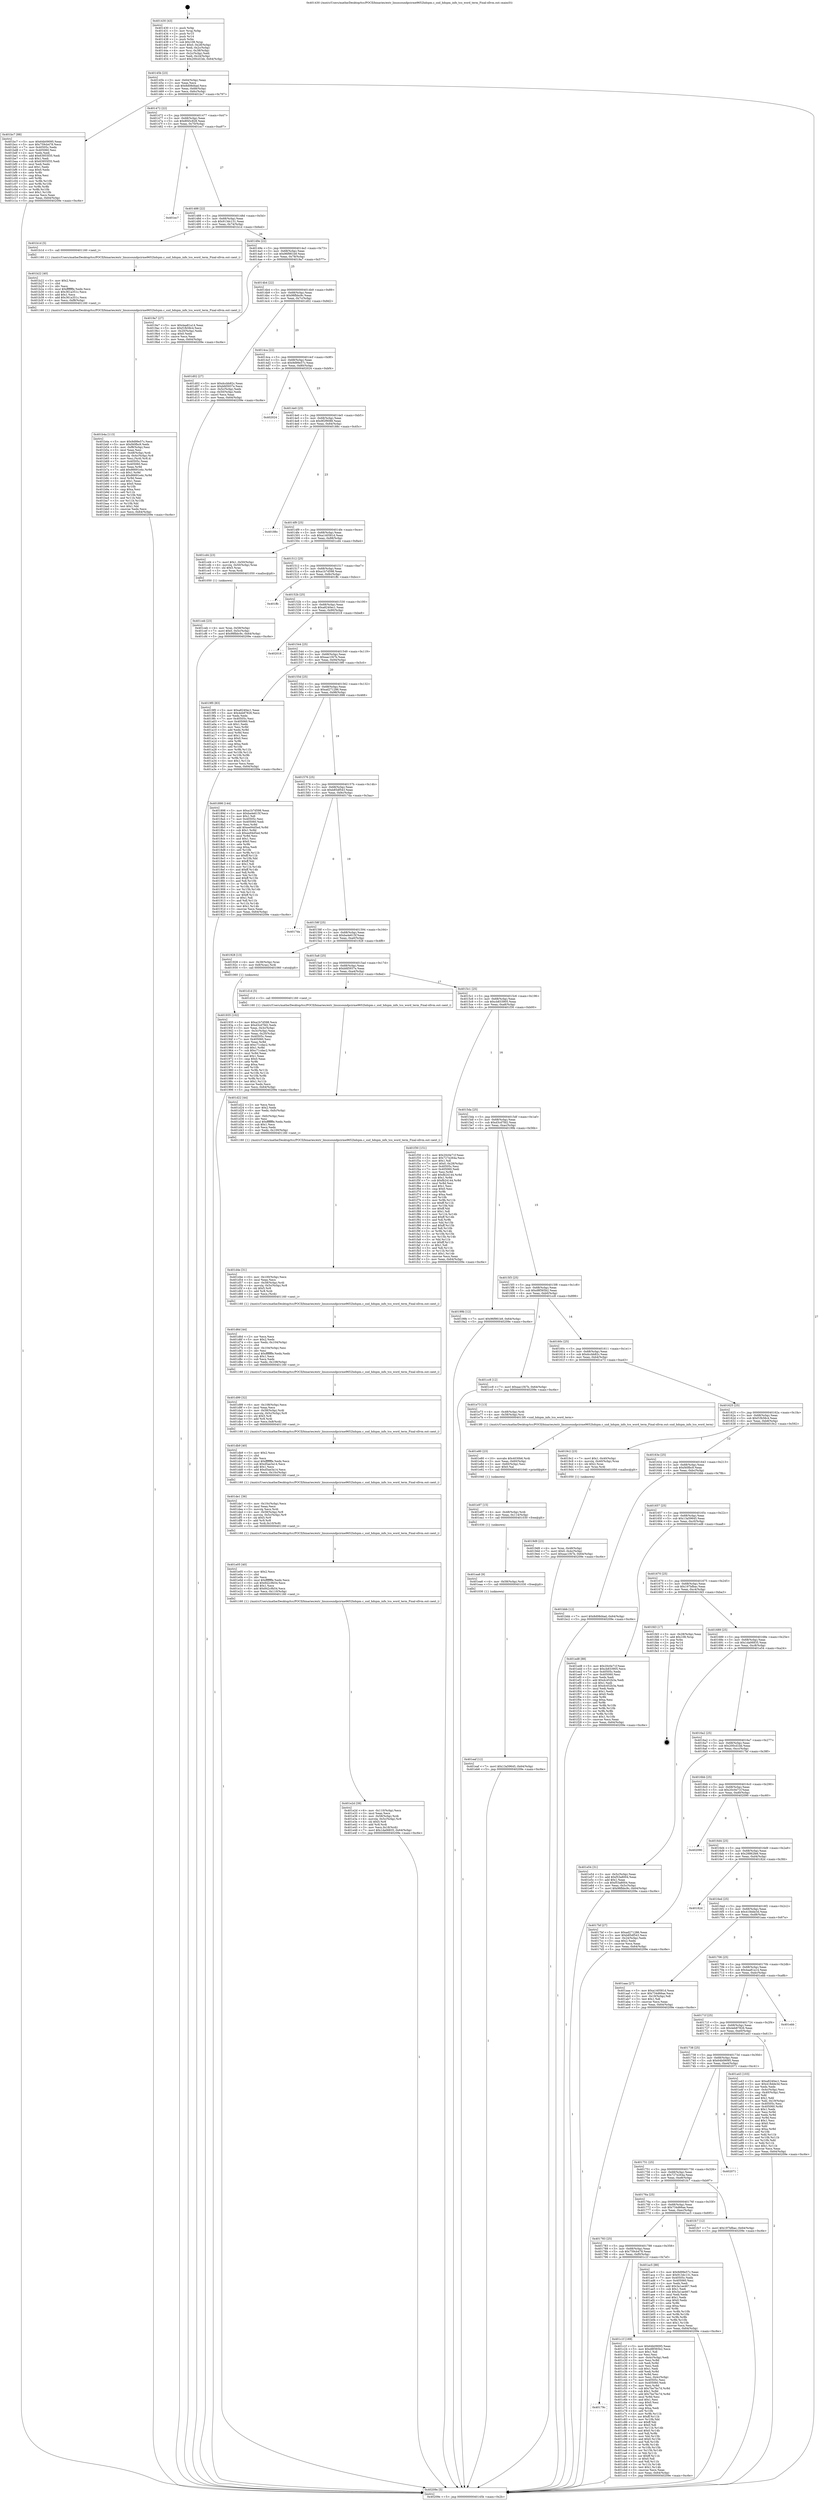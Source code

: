 digraph "0x401430" {
  label = "0x401430 (/mnt/c/Users/mathe/Desktop/tcc/POCII/binaries/extr_linuxsoundpcirme9652hdspm.c_snd_hdspm_info_tco_word_term_Final-ollvm.out::main(0))"
  labelloc = "t"
  node[shape=record]

  Entry [label="",width=0.3,height=0.3,shape=circle,fillcolor=black,style=filled]
  "0x40145b" [label="{
     0x40145b [23]\l
     | [instrs]\l
     &nbsp;&nbsp;0x40145b \<+3\>: mov -0x64(%rbp),%eax\l
     &nbsp;&nbsp;0x40145e \<+2\>: mov %eax,%ecx\l
     &nbsp;&nbsp;0x401460 \<+6\>: sub $0x8d08d4ad,%ecx\l
     &nbsp;&nbsp;0x401466 \<+3\>: mov %eax,-0x68(%rbp)\l
     &nbsp;&nbsp;0x401469 \<+3\>: mov %ecx,-0x6c(%rbp)\l
     &nbsp;&nbsp;0x40146c \<+6\>: je 0000000000401bc7 \<main+0x797\>\l
  }"]
  "0x401bc7" [label="{
     0x401bc7 [88]\l
     | [instrs]\l
     &nbsp;&nbsp;0x401bc7 \<+5\>: mov $0x64b09095,%eax\l
     &nbsp;&nbsp;0x401bcc \<+5\>: mov $0x759cb478,%ecx\l
     &nbsp;&nbsp;0x401bd1 \<+7\>: mov 0x40505c,%edx\l
     &nbsp;&nbsp;0x401bd8 \<+7\>: mov 0x405060,%esi\l
     &nbsp;&nbsp;0x401bdf \<+2\>: mov %edx,%edi\l
     &nbsp;&nbsp;0x401be1 \<+6\>: add $0x63955f35,%edi\l
     &nbsp;&nbsp;0x401be7 \<+3\>: sub $0x1,%edi\l
     &nbsp;&nbsp;0x401bea \<+6\>: sub $0x63955f35,%edi\l
     &nbsp;&nbsp;0x401bf0 \<+3\>: imul %edi,%edx\l
     &nbsp;&nbsp;0x401bf3 \<+3\>: and $0x1,%edx\l
     &nbsp;&nbsp;0x401bf6 \<+3\>: cmp $0x0,%edx\l
     &nbsp;&nbsp;0x401bf9 \<+4\>: sete %r8b\l
     &nbsp;&nbsp;0x401bfd \<+3\>: cmp $0xa,%esi\l
     &nbsp;&nbsp;0x401c00 \<+4\>: setl %r9b\l
     &nbsp;&nbsp;0x401c04 \<+3\>: mov %r8b,%r10b\l
     &nbsp;&nbsp;0x401c07 \<+3\>: and %r9b,%r10b\l
     &nbsp;&nbsp;0x401c0a \<+3\>: xor %r9b,%r8b\l
     &nbsp;&nbsp;0x401c0d \<+3\>: or %r8b,%r10b\l
     &nbsp;&nbsp;0x401c10 \<+4\>: test $0x1,%r10b\l
     &nbsp;&nbsp;0x401c14 \<+3\>: cmovne %ecx,%eax\l
     &nbsp;&nbsp;0x401c17 \<+3\>: mov %eax,-0x64(%rbp)\l
     &nbsp;&nbsp;0x401c1a \<+5\>: jmp 000000000040209e \<main+0xc6e\>\l
  }"]
  "0x401472" [label="{
     0x401472 [22]\l
     | [instrs]\l
     &nbsp;&nbsp;0x401472 \<+5\>: jmp 0000000000401477 \<main+0x47\>\l
     &nbsp;&nbsp;0x401477 \<+3\>: mov -0x68(%rbp),%eax\l
     &nbsp;&nbsp;0x40147a \<+5\>: sub $0x8f45c828,%eax\l
     &nbsp;&nbsp;0x40147f \<+3\>: mov %eax,-0x70(%rbp)\l
     &nbsp;&nbsp;0x401482 \<+6\>: je 0000000000401ec7 \<main+0xa97\>\l
  }"]
  Exit [label="",width=0.3,height=0.3,shape=circle,fillcolor=black,style=filled,peripheries=2]
  "0x401ec7" [label="{
     0x401ec7\l
  }", style=dashed]
  "0x401488" [label="{
     0x401488 [22]\l
     | [instrs]\l
     &nbsp;&nbsp;0x401488 \<+5\>: jmp 000000000040148d \<main+0x5d\>\l
     &nbsp;&nbsp;0x40148d \<+3\>: mov -0x68(%rbp),%eax\l
     &nbsp;&nbsp;0x401490 \<+5\>: sub $0x913dc131,%eax\l
     &nbsp;&nbsp;0x401495 \<+3\>: mov %eax,-0x74(%rbp)\l
     &nbsp;&nbsp;0x401498 \<+6\>: je 0000000000401b1d \<main+0x6ed\>\l
  }"]
  "0x401eaf" [label="{
     0x401eaf [12]\l
     | [instrs]\l
     &nbsp;&nbsp;0x401eaf \<+7\>: movl $0x13a59645,-0x64(%rbp)\l
     &nbsp;&nbsp;0x401eb6 \<+5\>: jmp 000000000040209e \<main+0xc6e\>\l
  }"]
  "0x401b1d" [label="{
     0x401b1d [5]\l
     | [instrs]\l
     &nbsp;&nbsp;0x401b1d \<+5\>: call 0000000000401160 \<next_i\>\l
     | [calls]\l
     &nbsp;&nbsp;0x401160 \{1\} (/mnt/c/Users/mathe/Desktop/tcc/POCII/binaries/extr_linuxsoundpcirme9652hdspm.c_snd_hdspm_info_tco_word_term_Final-ollvm.out::next_i)\l
  }"]
  "0x40149e" [label="{
     0x40149e [22]\l
     | [instrs]\l
     &nbsp;&nbsp;0x40149e \<+5\>: jmp 00000000004014a3 \<main+0x73\>\l
     &nbsp;&nbsp;0x4014a3 \<+3\>: mov -0x68(%rbp),%eax\l
     &nbsp;&nbsp;0x4014a6 \<+5\>: sub $0x96f981b9,%eax\l
     &nbsp;&nbsp;0x4014ab \<+3\>: mov %eax,-0x78(%rbp)\l
     &nbsp;&nbsp;0x4014ae \<+6\>: je 00000000004019a7 \<main+0x577\>\l
  }"]
  "0x401ea6" [label="{
     0x401ea6 [9]\l
     | [instrs]\l
     &nbsp;&nbsp;0x401ea6 \<+4\>: mov -0x58(%rbp),%rdi\l
     &nbsp;&nbsp;0x401eaa \<+5\>: call 0000000000401030 \<free@plt\>\l
     | [calls]\l
     &nbsp;&nbsp;0x401030 \{1\} (unknown)\l
  }"]
  "0x4019a7" [label="{
     0x4019a7 [27]\l
     | [instrs]\l
     &nbsp;&nbsp;0x4019a7 \<+5\>: mov $0x4aa81a14,%eax\l
     &nbsp;&nbsp;0x4019ac \<+5\>: mov $0xf1fb58c4,%ecx\l
     &nbsp;&nbsp;0x4019b1 \<+3\>: mov -0x20(%rbp),%edx\l
     &nbsp;&nbsp;0x4019b4 \<+3\>: cmp $0x0,%edx\l
     &nbsp;&nbsp;0x4019b7 \<+3\>: cmove %ecx,%eax\l
     &nbsp;&nbsp;0x4019ba \<+3\>: mov %eax,-0x64(%rbp)\l
     &nbsp;&nbsp;0x4019bd \<+5\>: jmp 000000000040209e \<main+0xc6e\>\l
  }"]
  "0x4014b4" [label="{
     0x4014b4 [22]\l
     | [instrs]\l
     &nbsp;&nbsp;0x4014b4 \<+5\>: jmp 00000000004014b9 \<main+0x89\>\l
     &nbsp;&nbsp;0x4014b9 \<+3\>: mov -0x68(%rbp),%eax\l
     &nbsp;&nbsp;0x4014bc \<+5\>: sub $0x98fbbc9c,%eax\l
     &nbsp;&nbsp;0x4014c1 \<+3\>: mov %eax,-0x7c(%rbp)\l
     &nbsp;&nbsp;0x4014c4 \<+6\>: je 0000000000401d02 \<main+0x8d2\>\l
  }"]
  "0x401e97" [label="{
     0x401e97 [15]\l
     | [instrs]\l
     &nbsp;&nbsp;0x401e97 \<+4\>: mov -0x48(%rbp),%rdi\l
     &nbsp;&nbsp;0x401e9b \<+6\>: mov %eax,-0x114(%rbp)\l
     &nbsp;&nbsp;0x401ea1 \<+5\>: call 0000000000401030 \<free@plt\>\l
     | [calls]\l
     &nbsp;&nbsp;0x401030 \{1\} (unknown)\l
  }"]
  "0x401d02" [label="{
     0x401d02 [27]\l
     | [instrs]\l
     &nbsp;&nbsp;0x401d02 \<+5\>: mov $0xdccbb82c,%eax\l
     &nbsp;&nbsp;0x401d07 \<+5\>: mov $0xbfd5937e,%ecx\l
     &nbsp;&nbsp;0x401d0c \<+3\>: mov -0x5c(%rbp),%edx\l
     &nbsp;&nbsp;0x401d0f \<+3\>: cmp -0x50(%rbp),%edx\l
     &nbsp;&nbsp;0x401d12 \<+3\>: cmovl %ecx,%eax\l
     &nbsp;&nbsp;0x401d15 \<+3\>: mov %eax,-0x64(%rbp)\l
     &nbsp;&nbsp;0x401d18 \<+5\>: jmp 000000000040209e \<main+0xc6e\>\l
  }"]
  "0x4014ca" [label="{
     0x4014ca [22]\l
     | [instrs]\l
     &nbsp;&nbsp;0x4014ca \<+5\>: jmp 00000000004014cf \<main+0x9f\>\l
     &nbsp;&nbsp;0x4014cf \<+3\>: mov -0x68(%rbp),%eax\l
     &nbsp;&nbsp;0x4014d2 \<+5\>: sub $0x9d99e57c,%eax\l
     &nbsp;&nbsp;0x4014d7 \<+3\>: mov %eax,-0x80(%rbp)\l
     &nbsp;&nbsp;0x4014da \<+6\>: je 0000000000402024 \<main+0xbf4\>\l
  }"]
  "0x401e80" [label="{
     0x401e80 [23]\l
     | [instrs]\l
     &nbsp;&nbsp;0x401e80 \<+10\>: movabs $0x4030b6,%rdi\l
     &nbsp;&nbsp;0x401e8a \<+3\>: mov %eax,-0x60(%rbp)\l
     &nbsp;&nbsp;0x401e8d \<+3\>: mov -0x60(%rbp),%esi\l
     &nbsp;&nbsp;0x401e90 \<+2\>: mov $0x0,%al\l
     &nbsp;&nbsp;0x401e92 \<+5\>: call 0000000000401040 \<printf@plt\>\l
     | [calls]\l
     &nbsp;&nbsp;0x401040 \{1\} (unknown)\l
  }"]
  "0x402024" [label="{
     0x402024\l
  }", style=dashed]
  "0x4014e0" [label="{
     0x4014e0 [25]\l
     | [instrs]\l
     &nbsp;&nbsp;0x4014e0 \<+5\>: jmp 00000000004014e5 \<main+0xb5\>\l
     &nbsp;&nbsp;0x4014e5 \<+3\>: mov -0x68(%rbp),%eax\l
     &nbsp;&nbsp;0x4014e8 \<+5\>: sub $0x9f2f9088,%eax\l
     &nbsp;&nbsp;0x4014ed \<+6\>: mov %eax,-0x84(%rbp)\l
     &nbsp;&nbsp;0x4014f3 \<+6\>: je 000000000040188c \<main+0x45c\>\l
  }"]
  "0x401e2d" [label="{
     0x401e2d [39]\l
     | [instrs]\l
     &nbsp;&nbsp;0x401e2d \<+6\>: mov -0x110(%rbp),%ecx\l
     &nbsp;&nbsp;0x401e33 \<+3\>: imul %eax,%ecx\l
     &nbsp;&nbsp;0x401e36 \<+4\>: mov -0x58(%rbp),%rdi\l
     &nbsp;&nbsp;0x401e3a \<+4\>: movslq -0x5c(%rbp),%r8\l
     &nbsp;&nbsp;0x401e3e \<+4\>: shl $0x5,%r8\l
     &nbsp;&nbsp;0x401e42 \<+3\>: add %r8,%rdi\l
     &nbsp;&nbsp;0x401e45 \<+3\>: mov %ecx,0x18(%rdi)\l
     &nbsp;&nbsp;0x401e48 \<+7\>: movl $0x1da06835,-0x64(%rbp)\l
     &nbsp;&nbsp;0x401e4f \<+5\>: jmp 000000000040209e \<main+0xc6e\>\l
  }"]
  "0x40188c" [label="{
     0x40188c\l
  }", style=dashed]
  "0x4014f9" [label="{
     0x4014f9 [25]\l
     | [instrs]\l
     &nbsp;&nbsp;0x4014f9 \<+5\>: jmp 00000000004014fe \<main+0xce\>\l
     &nbsp;&nbsp;0x4014fe \<+3\>: mov -0x68(%rbp),%eax\l
     &nbsp;&nbsp;0x401501 \<+5\>: sub $0xa140581d,%eax\l
     &nbsp;&nbsp;0x401506 \<+6\>: mov %eax,-0x88(%rbp)\l
     &nbsp;&nbsp;0x40150c \<+6\>: je 0000000000401cd4 \<main+0x8a4\>\l
  }"]
  "0x401e05" [label="{
     0x401e05 [40]\l
     | [instrs]\l
     &nbsp;&nbsp;0x401e05 \<+5\>: mov $0x2,%ecx\l
     &nbsp;&nbsp;0x401e0a \<+1\>: cltd\l
     &nbsp;&nbsp;0x401e0b \<+2\>: idiv %ecx\l
     &nbsp;&nbsp;0x401e0d \<+6\>: imul $0xfffffffe,%edx,%ecx\l
     &nbsp;&nbsp;0x401e13 \<+6\>: sub $0x842c9b54,%ecx\l
     &nbsp;&nbsp;0x401e19 \<+3\>: add $0x1,%ecx\l
     &nbsp;&nbsp;0x401e1c \<+6\>: add $0x842c9b54,%ecx\l
     &nbsp;&nbsp;0x401e22 \<+6\>: mov %ecx,-0x110(%rbp)\l
     &nbsp;&nbsp;0x401e28 \<+5\>: call 0000000000401160 \<next_i\>\l
     | [calls]\l
     &nbsp;&nbsp;0x401160 \{1\} (/mnt/c/Users/mathe/Desktop/tcc/POCII/binaries/extr_linuxsoundpcirme9652hdspm.c_snd_hdspm_info_tco_word_term_Final-ollvm.out::next_i)\l
  }"]
  "0x401cd4" [label="{
     0x401cd4 [23]\l
     | [instrs]\l
     &nbsp;&nbsp;0x401cd4 \<+7\>: movl $0x1,-0x50(%rbp)\l
     &nbsp;&nbsp;0x401cdb \<+4\>: movslq -0x50(%rbp),%rax\l
     &nbsp;&nbsp;0x401cdf \<+4\>: shl $0x5,%rax\l
     &nbsp;&nbsp;0x401ce3 \<+3\>: mov %rax,%rdi\l
     &nbsp;&nbsp;0x401ce6 \<+5\>: call 0000000000401050 \<malloc@plt\>\l
     | [calls]\l
     &nbsp;&nbsp;0x401050 \{1\} (unknown)\l
  }"]
  "0x401512" [label="{
     0x401512 [25]\l
     | [instrs]\l
     &nbsp;&nbsp;0x401512 \<+5\>: jmp 0000000000401517 \<main+0xe7\>\l
     &nbsp;&nbsp;0x401517 \<+3\>: mov -0x68(%rbp),%eax\l
     &nbsp;&nbsp;0x40151a \<+5\>: sub $0xa1b7d598,%eax\l
     &nbsp;&nbsp;0x40151f \<+6\>: mov %eax,-0x8c(%rbp)\l
     &nbsp;&nbsp;0x401525 \<+6\>: je 0000000000401ffc \<main+0xbcc\>\l
  }"]
  "0x401de1" [label="{
     0x401de1 [36]\l
     | [instrs]\l
     &nbsp;&nbsp;0x401de1 \<+6\>: mov -0x10c(%rbp),%ecx\l
     &nbsp;&nbsp;0x401de7 \<+3\>: imul %eax,%ecx\l
     &nbsp;&nbsp;0x401dea \<+3\>: movslq %ecx,%rdi\l
     &nbsp;&nbsp;0x401ded \<+4\>: mov -0x58(%rbp),%r8\l
     &nbsp;&nbsp;0x401df1 \<+4\>: movslq -0x5c(%rbp),%r9\l
     &nbsp;&nbsp;0x401df5 \<+4\>: shl $0x5,%r9\l
     &nbsp;&nbsp;0x401df9 \<+3\>: add %r9,%r8\l
     &nbsp;&nbsp;0x401dfc \<+4\>: mov %rdi,0x10(%r8)\l
     &nbsp;&nbsp;0x401e00 \<+5\>: call 0000000000401160 \<next_i\>\l
     | [calls]\l
     &nbsp;&nbsp;0x401160 \{1\} (/mnt/c/Users/mathe/Desktop/tcc/POCII/binaries/extr_linuxsoundpcirme9652hdspm.c_snd_hdspm_info_tco_word_term_Final-ollvm.out::next_i)\l
  }"]
  "0x401ffc" [label="{
     0x401ffc\l
  }", style=dashed]
  "0x40152b" [label="{
     0x40152b [25]\l
     | [instrs]\l
     &nbsp;&nbsp;0x40152b \<+5\>: jmp 0000000000401530 \<main+0x100\>\l
     &nbsp;&nbsp;0x401530 \<+3\>: mov -0x68(%rbp),%eax\l
     &nbsp;&nbsp;0x401533 \<+5\>: sub $0xa8240ec1,%eax\l
     &nbsp;&nbsp;0x401538 \<+6\>: mov %eax,-0x90(%rbp)\l
     &nbsp;&nbsp;0x40153e \<+6\>: je 0000000000402018 \<main+0xbe8\>\l
  }"]
  "0x401db9" [label="{
     0x401db9 [40]\l
     | [instrs]\l
     &nbsp;&nbsp;0x401db9 \<+5\>: mov $0x2,%ecx\l
     &nbsp;&nbsp;0x401dbe \<+1\>: cltd\l
     &nbsp;&nbsp;0x401dbf \<+2\>: idiv %ecx\l
     &nbsp;&nbsp;0x401dc1 \<+6\>: imul $0xfffffffe,%edx,%ecx\l
     &nbsp;&nbsp;0x401dc7 \<+6\>: sub $0xd5ae3a14,%ecx\l
     &nbsp;&nbsp;0x401dcd \<+3\>: add $0x1,%ecx\l
     &nbsp;&nbsp;0x401dd0 \<+6\>: add $0xd5ae3a14,%ecx\l
     &nbsp;&nbsp;0x401dd6 \<+6\>: mov %ecx,-0x10c(%rbp)\l
     &nbsp;&nbsp;0x401ddc \<+5\>: call 0000000000401160 \<next_i\>\l
     | [calls]\l
     &nbsp;&nbsp;0x401160 \{1\} (/mnt/c/Users/mathe/Desktop/tcc/POCII/binaries/extr_linuxsoundpcirme9652hdspm.c_snd_hdspm_info_tco_word_term_Final-ollvm.out::next_i)\l
  }"]
  "0x402018" [label="{
     0x402018\l
  }", style=dashed]
  "0x401544" [label="{
     0x401544 [25]\l
     | [instrs]\l
     &nbsp;&nbsp;0x401544 \<+5\>: jmp 0000000000401549 \<main+0x119\>\l
     &nbsp;&nbsp;0x401549 \<+3\>: mov -0x68(%rbp),%eax\l
     &nbsp;&nbsp;0x40154c \<+5\>: sub $0xaac1f47b,%eax\l
     &nbsp;&nbsp;0x401551 \<+6\>: mov %eax,-0x94(%rbp)\l
     &nbsp;&nbsp;0x401557 \<+6\>: je 00000000004019f0 \<main+0x5c0\>\l
  }"]
  "0x401d99" [label="{
     0x401d99 [32]\l
     | [instrs]\l
     &nbsp;&nbsp;0x401d99 \<+6\>: mov -0x108(%rbp),%ecx\l
     &nbsp;&nbsp;0x401d9f \<+3\>: imul %eax,%ecx\l
     &nbsp;&nbsp;0x401da2 \<+4\>: mov -0x58(%rbp),%rdi\l
     &nbsp;&nbsp;0x401da6 \<+4\>: movslq -0x5c(%rbp),%r8\l
     &nbsp;&nbsp;0x401daa \<+4\>: shl $0x5,%r8\l
     &nbsp;&nbsp;0x401dae \<+3\>: add %r8,%rdi\l
     &nbsp;&nbsp;0x401db1 \<+3\>: mov %ecx,0x8(%rdi)\l
     &nbsp;&nbsp;0x401db4 \<+5\>: call 0000000000401160 \<next_i\>\l
     | [calls]\l
     &nbsp;&nbsp;0x401160 \{1\} (/mnt/c/Users/mathe/Desktop/tcc/POCII/binaries/extr_linuxsoundpcirme9652hdspm.c_snd_hdspm_info_tco_word_term_Final-ollvm.out::next_i)\l
  }"]
  "0x4019f0" [label="{
     0x4019f0 [83]\l
     | [instrs]\l
     &nbsp;&nbsp;0x4019f0 \<+5\>: mov $0xa8240ec1,%eax\l
     &nbsp;&nbsp;0x4019f5 \<+5\>: mov $0x4eb87826,%ecx\l
     &nbsp;&nbsp;0x4019fa \<+2\>: xor %edx,%edx\l
     &nbsp;&nbsp;0x4019fc \<+7\>: mov 0x40505c,%esi\l
     &nbsp;&nbsp;0x401a03 \<+7\>: mov 0x405060,%edi\l
     &nbsp;&nbsp;0x401a0a \<+3\>: sub $0x1,%edx\l
     &nbsp;&nbsp;0x401a0d \<+3\>: mov %esi,%r8d\l
     &nbsp;&nbsp;0x401a10 \<+3\>: add %edx,%r8d\l
     &nbsp;&nbsp;0x401a13 \<+4\>: imul %r8d,%esi\l
     &nbsp;&nbsp;0x401a17 \<+3\>: and $0x1,%esi\l
     &nbsp;&nbsp;0x401a1a \<+3\>: cmp $0x0,%esi\l
     &nbsp;&nbsp;0x401a1d \<+4\>: sete %r9b\l
     &nbsp;&nbsp;0x401a21 \<+3\>: cmp $0xa,%edi\l
     &nbsp;&nbsp;0x401a24 \<+4\>: setl %r10b\l
     &nbsp;&nbsp;0x401a28 \<+3\>: mov %r9b,%r11b\l
     &nbsp;&nbsp;0x401a2b \<+3\>: and %r10b,%r11b\l
     &nbsp;&nbsp;0x401a2e \<+3\>: xor %r10b,%r9b\l
     &nbsp;&nbsp;0x401a31 \<+3\>: or %r9b,%r11b\l
     &nbsp;&nbsp;0x401a34 \<+4\>: test $0x1,%r11b\l
     &nbsp;&nbsp;0x401a38 \<+3\>: cmovne %ecx,%eax\l
     &nbsp;&nbsp;0x401a3b \<+3\>: mov %eax,-0x64(%rbp)\l
     &nbsp;&nbsp;0x401a3e \<+5\>: jmp 000000000040209e \<main+0xc6e\>\l
  }"]
  "0x40155d" [label="{
     0x40155d [25]\l
     | [instrs]\l
     &nbsp;&nbsp;0x40155d \<+5\>: jmp 0000000000401562 \<main+0x132\>\l
     &nbsp;&nbsp;0x401562 \<+3\>: mov -0x68(%rbp),%eax\l
     &nbsp;&nbsp;0x401565 \<+5\>: sub $0xad271286,%eax\l
     &nbsp;&nbsp;0x40156a \<+6\>: mov %eax,-0x98(%rbp)\l
     &nbsp;&nbsp;0x401570 \<+6\>: je 0000000000401898 \<main+0x468\>\l
  }"]
  "0x401d6d" [label="{
     0x401d6d [44]\l
     | [instrs]\l
     &nbsp;&nbsp;0x401d6d \<+2\>: xor %ecx,%ecx\l
     &nbsp;&nbsp;0x401d6f \<+5\>: mov $0x2,%edx\l
     &nbsp;&nbsp;0x401d74 \<+6\>: mov %edx,-0x104(%rbp)\l
     &nbsp;&nbsp;0x401d7a \<+1\>: cltd\l
     &nbsp;&nbsp;0x401d7b \<+6\>: mov -0x104(%rbp),%esi\l
     &nbsp;&nbsp;0x401d81 \<+2\>: idiv %esi\l
     &nbsp;&nbsp;0x401d83 \<+6\>: imul $0xfffffffe,%edx,%edx\l
     &nbsp;&nbsp;0x401d89 \<+3\>: sub $0x1,%ecx\l
     &nbsp;&nbsp;0x401d8c \<+2\>: sub %ecx,%edx\l
     &nbsp;&nbsp;0x401d8e \<+6\>: mov %edx,-0x108(%rbp)\l
     &nbsp;&nbsp;0x401d94 \<+5\>: call 0000000000401160 \<next_i\>\l
     | [calls]\l
     &nbsp;&nbsp;0x401160 \{1\} (/mnt/c/Users/mathe/Desktop/tcc/POCII/binaries/extr_linuxsoundpcirme9652hdspm.c_snd_hdspm_info_tco_word_term_Final-ollvm.out::next_i)\l
  }"]
  "0x401898" [label="{
     0x401898 [144]\l
     | [instrs]\l
     &nbsp;&nbsp;0x401898 \<+5\>: mov $0xa1b7d598,%eax\l
     &nbsp;&nbsp;0x40189d \<+5\>: mov $0xba4e615f,%ecx\l
     &nbsp;&nbsp;0x4018a2 \<+2\>: mov $0x1,%dl\l
     &nbsp;&nbsp;0x4018a4 \<+7\>: mov 0x40505c,%esi\l
     &nbsp;&nbsp;0x4018ab \<+7\>: mov 0x405060,%edi\l
     &nbsp;&nbsp;0x4018b2 \<+3\>: mov %esi,%r8d\l
     &nbsp;&nbsp;0x4018b5 \<+7\>: add $0xee94d5ed,%r8d\l
     &nbsp;&nbsp;0x4018bc \<+4\>: sub $0x1,%r8d\l
     &nbsp;&nbsp;0x4018c0 \<+7\>: sub $0xee94d5ed,%r8d\l
     &nbsp;&nbsp;0x4018c7 \<+4\>: imul %r8d,%esi\l
     &nbsp;&nbsp;0x4018cb \<+3\>: and $0x1,%esi\l
     &nbsp;&nbsp;0x4018ce \<+3\>: cmp $0x0,%esi\l
     &nbsp;&nbsp;0x4018d1 \<+4\>: sete %r9b\l
     &nbsp;&nbsp;0x4018d5 \<+3\>: cmp $0xa,%edi\l
     &nbsp;&nbsp;0x4018d8 \<+4\>: setl %r10b\l
     &nbsp;&nbsp;0x4018dc \<+3\>: mov %r9b,%r11b\l
     &nbsp;&nbsp;0x4018df \<+4\>: xor $0xff,%r11b\l
     &nbsp;&nbsp;0x4018e3 \<+3\>: mov %r10b,%bl\l
     &nbsp;&nbsp;0x4018e6 \<+3\>: xor $0xff,%bl\l
     &nbsp;&nbsp;0x4018e9 \<+3\>: xor $0x1,%dl\l
     &nbsp;&nbsp;0x4018ec \<+3\>: mov %r11b,%r14b\l
     &nbsp;&nbsp;0x4018ef \<+4\>: and $0xff,%r14b\l
     &nbsp;&nbsp;0x4018f3 \<+3\>: and %dl,%r9b\l
     &nbsp;&nbsp;0x4018f6 \<+3\>: mov %bl,%r15b\l
     &nbsp;&nbsp;0x4018f9 \<+4\>: and $0xff,%r15b\l
     &nbsp;&nbsp;0x4018fd \<+3\>: and %dl,%r10b\l
     &nbsp;&nbsp;0x401900 \<+3\>: or %r9b,%r14b\l
     &nbsp;&nbsp;0x401903 \<+3\>: or %r10b,%r15b\l
     &nbsp;&nbsp;0x401906 \<+3\>: xor %r15b,%r14b\l
     &nbsp;&nbsp;0x401909 \<+3\>: or %bl,%r11b\l
     &nbsp;&nbsp;0x40190c \<+4\>: xor $0xff,%r11b\l
     &nbsp;&nbsp;0x401910 \<+3\>: or $0x1,%dl\l
     &nbsp;&nbsp;0x401913 \<+3\>: and %dl,%r11b\l
     &nbsp;&nbsp;0x401916 \<+3\>: or %r11b,%r14b\l
     &nbsp;&nbsp;0x401919 \<+4\>: test $0x1,%r14b\l
     &nbsp;&nbsp;0x40191d \<+3\>: cmovne %ecx,%eax\l
     &nbsp;&nbsp;0x401920 \<+3\>: mov %eax,-0x64(%rbp)\l
     &nbsp;&nbsp;0x401923 \<+5\>: jmp 000000000040209e \<main+0xc6e\>\l
  }"]
  "0x401576" [label="{
     0x401576 [25]\l
     | [instrs]\l
     &nbsp;&nbsp;0x401576 \<+5\>: jmp 000000000040157b \<main+0x14b\>\l
     &nbsp;&nbsp;0x40157b \<+3\>: mov -0x68(%rbp),%eax\l
     &nbsp;&nbsp;0x40157e \<+5\>: sub $0xb85df543,%eax\l
     &nbsp;&nbsp;0x401583 \<+6\>: mov %eax,-0x9c(%rbp)\l
     &nbsp;&nbsp;0x401589 \<+6\>: je 00000000004017da \<main+0x3aa\>\l
  }"]
  "0x401d4e" [label="{
     0x401d4e [31]\l
     | [instrs]\l
     &nbsp;&nbsp;0x401d4e \<+6\>: mov -0x100(%rbp),%ecx\l
     &nbsp;&nbsp;0x401d54 \<+3\>: imul %eax,%ecx\l
     &nbsp;&nbsp;0x401d57 \<+4\>: mov -0x58(%rbp),%rdi\l
     &nbsp;&nbsp;0x401d5b \<+4\>: movslq -0x5c(%rbp),%r8\l
     &nbsp;&nbsp;0x401d5f \<+4\>: shl $0x5,%r8\l
     &nbsp;&nbsp;0x401d63 \<+3\>: add %r8,%rdi\l
     &nbsp;&nbsp;0x401d66 \<+2\>: mov %ecx,(%rdi)\l
     &nbsp;&nbsp;0x401d68 \<+5\>: call 0000000000401160 \<next_i\>\l
     | [calls]\l
     &nbsp;&nbsp;0x401160 \{1\} (/mnt/c/Users/mathe/Desktop/tcc/POCII/binaries/extr_linuxsoundpcirme9652hdspm.c_snd_hdspm_info_tco_word_term_Final-ollvm.out::next_i)\l
  }"]
  "0x4017da" [label="{
     0x4017da\l
  }", style=dashed]
  "0x40158f" [label="{
     0x40158f [25]\l
     | [instrs]\l
     &nbsp;&nbsp;0x40158f \<+5\>: jmp 0000000000401594 \<main+0x164\>\l
     &nbsp;&nbsp;0x401594 \<+3\>: mov -0x68(%rbp),%eax\l
     &nbsp;&nbsp;0x401597 \<+5\>: sub $0xba4e615f,%eax\l
     &nbsp;&nbsp;0x40159c \<+6\>: mov %eax,-0xa0(%rbp)\l
     &nbsp;&nbsp;0x4015a2 \<+6\>: je 0000000000401928 \<main+0x4f8\>\l
  }"]
  "0x401d22" [label="{
     0x401d22 [44]\l
     | [instrs]\l
     &nbsp;&nbsp;0x401d22 \<+2\>: xor %ecx,%ecx\l
     &nbsp;&nbsp;0x401d24 \<+5\>: mov $0x2,%edx\l
     &nbsp;&nbsp;0x401d29 \<+6\>: mov %edx,-0xfc(%rbp)\l
     &nbsp;&nbsp;0x401d2f \<+1\>: cltd\l
     &nbsp;&nbsp;0x401d30 \<+6\>: mov -0xfc(%rbp),%esi\l
     &nbsp;&nbsp;0x401d36 \<+2\>: idiv %esi\l
     &nbsp;&nbsp;0x401d38 \<+6\>: imul $0xfffffffe,%edx,%edx\l
     &nbsp;&nbsp;0x401d3e \<+3\>: sub $0x1,%ecx\l
     &nbsp;&nbsp;0x401d41 \<+2\>: sub %ecx,%edx\l
     &nbsp;&nbsp;0x401d43 \<+6\>: mov %edx,-0x100(%rbp)\l
     &nbsp;&nbsp;0x401d49 \<+5\>: call 0000000000401160 \<next_i\>\l
     | [calls]\l
     &nbsp;&nbsp;0x401160 \{1\} (/mnt/c/Users/mathe/Desktop/tcc/POCII/binaries/extr_linuxsoundpcirme9652hdspm.c_snd_hdspm_info_tco_word_term_Final-ollvm.out::next_i)\l
  }"]
  "0x401928" [label="{
     0x401928 [13]\l
     | [instrs]\l
     &nbsp;&nbsp;0x401928 \<+4\>: mov -0x38(%rbp),%rax\l
     &nbsp;&nbsp;0x40192c \<+4\>: mov 0x8(%rax),%rdi\l
     &nbsp;&nbsp;0x401930 \<+5\>: call 0000000000401060 \<atoi@plt\>\l
     | [calls]\l
     &nbsp;&nbsp;0x401060 \{1\} (unknown)\l
  }"]
  "0x4015a8" [label="{
     0x4015a8 [25]\l
     | [instrs]\l
     &nbsp;&nbsp;0x4015a8 \<+5\>: jmp 00000000004015ad \<main+0x17d\>\l
     &nbsp;&nbsp;0x4015ad \<+3\>: mov -0x68(%rbp),%eax\l
     &nbsp;&nbsp;0x4015b0 \<+5\>: sub $0xbfd5937e,%eax\l
     &nbsp;&nbsp;0x4015b5 \<+6\>: mov %eax,-0xa4(%rbp)\l
     &nbsp;&nbsp;0x4015bb \<+6\>: je 0000000000401d1d \<main+0x8ed\>\l
  }"]
  "0x401ceb" [label="{
     0x401ceb [23]\l
     | [instrs]\l
     &nbsp;&nbsp;0x401ceb \<+4\>: mov %rax,-0x58(%rbp)\l
     &nbsp;&nbsp;0x401cef \<+7\>: movl $0x0,-0x5c(%rbp)\l
     &nbsp;&nbsp;0x401cf6 \<+7\>: movl $0x98fbbc9c,-0x64(%rbp)\l
     &nbsp;&nbsp;0x401cfd \<+5\>: jmp 000000000040209e \<main+0xc6e\>\l
  }"]
  "0x401d1d" [label="{
     0x401d1d [5]\l
     | [instrs]\l
     &nbsp;&nbsp;0x401d1d \<+5\>: call 0000000000401160 \<next_i\>\l
     | [calls]\l
     &nbsp;&nbsp;0x401160 \{1\} (/mnt/c/Users/mathe/Desktop/tcc/POCII/binaries/extr_linuxsoundpcirme9652hdspm.c_snd_hdspm_info_tco_word_term_Final-ollvm.out::next_i)\l
  }"]
  "0x4015c1" [label="{
     0x4015c1 [25]\l
     | [instrs]\l
     &nbsp;&nbsp;0x4015c1 \<+5\>: jmp 00000000004015c6 \<main+0x196\>\l
     &nbsp;&nbsp;0x4015c6 \<+3\>: mov -0x68(%rbp),%eax\l
     &nbsp;&nbsp;0x4015c9 \<+5\>: sub $0xcb833905,%eax\l
     &nbsp;&nbsp;0x4015ce \<+6\>: mov %eax,-0xa8(%rbp)\l
     &nbsp;&nbsp;0x4015d4 \<+6\>: je 0000000000401f30 \<main+0xb00\>\l
  }"]
  "0x40179c" [label="{
     0x40179c\l
  }", style=dashed]
  "0x401f30" [label="{
     0x401f30 [151]\l
     | [instrs]\l
     &nbsp;&nbsp;0x401f30 \<+5\>: mov $0x20c0e71f,%eax\l
     &nbsp;&nbsp;0x401f35 \<+5\>: mov $0x727e264a,%ecx\l
     &nbsp;&nbsp;0x401f3a \<+2\>: mov $0x1,%dl\l
     &nbsp;&nbsp;0x401f3c \<+7\>: movl $0x0,-0x28(%rbp)\l
     &nbsp;&nbsp;0x401f43 \<+7\>: mov 0x40505c,%esi\l
     &nbsp;&nbsp;0x401f4a \<+7\>: mov 0x405060,%edi\l
     &nbsp;&nbsp;0x401f51 \<+3\>: mov %esi,%r8d\l
     &nbsp;&nbsp;0x401f54 \<+7\>: add $0xfb24144,%r8d\l
     &nbsp;&nbsp;0x401f5b \<+4\>: sub $0x1,%r8d\l
     &nbsp;&nbsp;0x401f5f \<+7\>: sub $0xfb24144,%r8d\l
     &nbsp;&nbsp;0x401f66 \<+4\>: imul %r8d,%esi\l
     &nbsp;&nbsp;0x401f6a \<+3\>: and $0x1,%esi\l
     &nbsp;&nbsp;0x401f6d \<+3\>: cmp $0x0,%esi\l
     &nbsp;&nbsp;0x401f70 \<+4\>: sete %r9b\l
     &nbsp;&nbsp;0x401f74 \<+3\>: cmp $0xa,%edi\l
     &nbsp;&nbsp;0x401f77 \<+4\>: setl %r10b\l
     &nbsp;&nbsp;0x401f7b \<+3\>: mov %r9b,%r11b\l
     &nbsp;&nbsp;0x401f7e \<+4\>: xor $0xff,%r11b\l
     &nbsp;&nbsp;0x401f82 \<+3\>: mov %r10b,%bl\l
     &nbsp;&nbsp;0x401f85 \<+3\>: xor $0xff,%bl\l
     &nbsp;&nbsp;0x401f88 \<+3\>: xor $0x1,%dl\l
     &nbsp;&nbsp;0x401f8b \<+3\>: mov %r11b,%r14b\l
     &nbsp;&nbsp;0x401f8e \<+4\>: and $0xff,%r14b\l
     &nbsp;&nbsp;0x401f92 \<+3\>: and %dl,%r9b\l
     &nbsp;&nbsp;0x401f95 \<+3\>: mov %bl,%r15b\l
     &nbsp;&nbsp;0x401f98 \<+4\>: and $0xff,%r15b\l
     &nbsp;&nbsp;0x401f9c \<+3\>: and %dl,%r10b\l
     &nbsp;&nbsp;0x401f9f \<+3\>: or %r9b,%r14b\l
     &nbsp;&nbsp;0x401fa2 \<+3\>: or %r10b,%r15b\l
     &nbsp;&nbsp;0x401fa5 \<+3\>: xor %r15b,%r14b\l
     &nbsp;&nbsp;0x401fa8 \<+3\>: or %bl,%r11b\l
     &nbsp;&nbsp;0x401fab \<+4\>: xor $0xff,%r11b\l
     &nbsp;&nbsp;0x401faf \<+3\>: or $0x1,%dl\l
     &nbsp;&nbsp;0x401fb2 \<+3\>: and %dl,%r11b\l
     &nbsp;&nbsp;0x401fb5 \<+3\>: or %r11b,%r14b\l
     &nbsp;&nbsp;0x401fb8 \<+4\>: test $0x1,%r14b\l
     &nbsp;&nbsp;0x401fbc \<+3\>: cmovne %ecx,%eax\l
     &nbsp;&nbsp;0x401fbf \<+3\>: mov %eax,-0x64(%rbp)\l
     &nbsp;&nbsp;0x401fc2 \<+5\>: jmp 000000000040209e \<main+0xc6e\>\l
  }"]
  "0x4015da" [label="{
     0x4015da [25]\l
     | [instrs]\l
     &nbsp;&nbsp;0x4015da \<+5\>: jmp 00000000004015df \<main+0x1af\>\l
     &nbsp;&nbsp;0x4015df \<+3\>: mov -0x68(%rbp),%eax\l
     &nbsp;&nbsp;0x4015e2 \<+5\>: sub $0xd3cd7fd2,%eax\l
     &nbsp;&nbsp;0x4015e7 \<+6\>: mov %eax,-0xac(%rbp)\l
     &nbsp;&nbsp;0x4015ed \<+6\>: je 000000000040199b \<main+0x56b\>\l
  }"]
  "0x401c1f" [label="{
     0x401c1f [169]\l
     | [instrs]\l
     &nbsp;&nbsp;0x401c1f \<+5\>: mov $0x64b09095,%eax\l
     &nbsp;&nbsp;0x401c24 \<+5\>: mov $0xd8f365b2,%ecx\l
     &nbsp;&nbsp;0x401c29 \<+2\>: mov $0x1,%dl\l
     &nbsp;&nbsp;0x401c2b \<+2\>: xor %esi,%esi\l
     &nbsp;&nbsp;0x401c2d \<+3\>: mov -0x4c(%rbp),%edi\l
     &nbsp;&nbsp;0x401c30 \<+3\>: mov %esi,%r8d\l
     &nbsp;&nbsp;0x401c33 \<+3\>: sub %edi,%r8d\l
     &nbsp;&nbsp;0x401c36 \<+2\>: mov %esi,%edi\l
     &nbsp;&nbsp;0x401c38 \<+3\>: sub $0x1,%edi\l
     &nbsp;&nbsp;0x401c3b \<+3\>: add %edi,%r8d\l
     &nbsp;&nbsp;0x401c3e \<+3\>: sub %r8d,%esi\l
     &nbsp;&nbsp;0x401c41 \<+3\>: mov %esi,-0x4c(%rbp)\l
     &nbsp;&nbsp;0x401c44 \<+7\>: mov 0x40505c,%esi\l
     &nbsp;&nbsp;0x401c4b \<+7\>: mov 0x405060,%edi\l
     &nbsp;&nbsp;0x401c52 \<+3\>: mov %esi,%r8d\l
     &nbsp;&nbsp;0x401c55 \<+7\>: sub $0x7be7bc7d,%r8d\l
     &nbsp;&nbsp;0x401c5c \<+4\>: sub $0x1,%r8d\l
     &nbsp;&nbsp;0x401c60 \<+7\>: add $0x7be7bc7d,%r8d\l
     &nbsp;&nbsp;0x401c67 \<+4\>: imul %r8d,%esi\l
     &nbsp;&nbsp;0x401c6b \<+3\>: and $0x1,%esi\l
     &nbsp;&nbsp;0x401c6e \<+3\>: cmp $0x0,%esi\l
     &nbsp;&nbsp;0x401c71 \<+4\>: sete %r9b\l
     &nbsp;&nbsp;0x401c75 \<+3\>: cmp $0xa,%edi\l
     &nbsp;&nbsp;0x401c78 \<+4\>: setl %r10b\l
     &nbsp;&nbsp;0x401c7c \<+3\>: mov %r9b,%r11b\l
     &nbsp;&nbsp;0x401c7f \<+4\>: xor $0xff,%r11b\l
     &nbsp;&nbsp;0x401c83 \<+3\>: mov %r10b,%bl\l
     &nbsp;&nbsp;0x401c86 \<+3\>: xor $0xff,%bl\l
     &nbsp;&nbsp;0x401c89 \<+3\>: xor $0x0,%dl\l
     &nbsp;&nbsp;0x401c8c \<+3\>: mov %r11b,%r14b\l
     &nbsp;&nbsp;0x401c8f \<+4\>: and $0x0,%r14b\l
     &nbsp;&nbsp;0x401c93 \<+3\>: and %dl,%r9b\l
     &nbsp;&nbsp;0x401c96 \<+3\>: mov %bl,%r15b\l
     &nbsp;&nbsp;0x401c99 \<+4\>: and $0x0,%r15b\l
     &nbsp;&nbsp;0x401c9d \<+3\>: and %dl,%r10b\l
     &nbsp;&nbsp;0x401ca0 \<+3\>: or %r9b,%r14b\l
     &nbsp;&nbsp;0x401ca3 \<+3\>: or %r10b,%r15b\l
     &nbsp;&nbsp;0x401ca6 \<+3\>: xor %r15b,%r14b\l
     &nbsp;&nbsp;0x401ca9 \<+3\>: or %bl,%r11b\l
     &nbsp;&nbsp;0x401cac \<+4\>: xor $0xff,%r11b\l
     &nbsp;&nbsp;0x401cb0 \<+3\>: or $0x0,%dl\l
     &nbsp;&nbsp;0x401cb3 \<+3\>: and %dl,%r11b\l
     &nbsp;&nbsp;0x401cb6 \<+3\>: or %r11b,%r14b\l
     &nbsp;&nbsp;0x401cb9 \<+4\>: test $0x1,%r14b\l
     &nbsp;&nbsp;0x401cbd \<+3\>: cmovne %ecx,%eax\l
     &nbsp;&nbsp;0x401cc0 \<+3\>: mov %eax,-0x64(%rbp)\l
     &nbsp;&nbsp;0x401cc3 \<+5\>: jmp 000000000040209e \<main+0xc6e\>\l
  }"]
  "0x40199b" [label="{
     0x40199b [12]\l
     | [instrs]\l
     &nbsp;&nbsp;0x40199b \<+7\>: movl $0x96f981b9,-0x64(%rbp)\l
     &nbsp;&nbsp;0x4019a2 \<+5\>: jmp 000000000040209e \<main+0xc6e\>\l
  }"]
  "0x4015f3" [label="{
     0x4015f3 [25]\l
     | [instrs]\l
     &nbsp;&nbsp;0x4015f3 \<+5\>: jmp 00000000004015f8 \<main+0x1c8\>\l
     &nbsp;&nbsp;0x4015f8 \<+3\>: mov -0x68(%rbp),%eax\l
     &nbsp;&nbsp;0x4015fb \<+5\>: sub $0xd8f365b2,%eax\l
     &nbsp;&nbsp;0x401600 \<+6\>: mov %eax,-0xb0(%rbp)\l
     &nbsp;&nbsp;0x401606 \<+6\>: je 0000000000401cc8 \<main+0x898\>\l
  }"]
  "0x401b4a" [label="{
     0x401b4a [113]\l
     | [instrs]\l
     &nbsp;&nbsp;0x401b4a \<+5\>: mov $0x9d99e57c,%ecx\l
     &nbsp;&nbsp;0x401b4f \<+5\>: mov $0xf40fbc9,%edx\l
     &nbsp;&nbsp;0x401b54 \<+6\>: mov -0xf8(%rbp),%esi\l
     &nbsp;&nbsp;0x401b5a \<+3\>: imul %eax,%esi\l
     &nbsp;&nbsp;0x401b5d \<+4\>: mov -0x48(%rbp),%rdi\l
     &nbsp;&nbsp;0x401b61 \<+4\>: movslq -0x4c(%rbp),%r8\l
     &nbsp;&nbsp;0x401b65 \<+4\>: mov %esi,(%rdi,%r8,4)\l
     &nbsp;&nbsp;0x401b69 \<+7\>: mov 0x40505c,%eax\l
     &nbsp;&nbsp;0x401b70 \<+7\>: mov 0x405060,%esi\l
     &nbsp;&nbsp;0x401b77 \<+3\>: mov %eax,%r9d\l
     &nbsp;&nbsp;0x401b7a \<+7\>: add $0x86691e4c,%r9d\l
     &nbsp;&nbsp;0x401b81 \<+4\>: sub $0x1,%r9d\l
     &nbsp;&nbsp;0x401b85 \<+7\>: sub $0x86691e4c,%r9d\l
     &nbsp;&nbsp;0x401b8c \<+4\>: imul %r9d,%eax\l
     &nbsp;&nbsp;0x401b90 \<+3\>: and $0x1,%eax\l
     &nbsp;&nbsp;0x401b93 \<+3\>: cmp $0x0,%eax\l
     &nbsp;&nbsp;0x401b96 \<+4\>: sete %r10b\l
     &nbsp;&nbsp;0x401b9a \<+3\>: cmp $0xa,%esi\l
     &nbsp;&nbsp;0x401b9d \<+4\>: setl %r11b\l
     &nbsp;&nbsp;0x401ba1 \<+3\>: mov %r10b,%bl\l
     &nbsp;&nbsp;0x401ba4 \<+3\>: and %r11b,%bl\l
     &nbsp;&nbsp;0x401ba7 \<+3\>: xor %r11b,%r10b\l
     &nbsp;&nbsp;0x401baa \<+3\>: or %r10b,%bl\l
     &nbsp;&nbsp;0x401bad \<+3\>: test $0x1,%bl\l
     &nbsp;&nbsp;0x401bb0 \<+3\>: cmovne %edx,%ecx\l
     &nbsp;&nbsp;0x401bb3 \<+3\>: mov %ecx,-0x64(%rbp)\l
     &nbsp;&nbsp;0x401bb6 \<+5\>: jmp 000000000040209e \<main+0xc6e\>\l
  }"]
  "0x401cc8" [label="{
     0x401cc8 [12]\l
     | [instrs]\l
     &nbsp;&nbsp;0x401cc8 \<+7\>: movl $0xaac1f47b,-0x64(%rbp)\l
     &nbsp;&nbsp;0x401ccf \<+5\>: jmp 000000000040209e \<main+0xc6e\>\l
  }"]
  "0x40160c" [label="{
     0x40160c [25]\l
     | [instrs]\l
     &nbsp;&nbsp;0x40160c \<+5\>: jmp 0000000000401611 \<main+0x1e1\>\l
     &nbsp;&nbsp;0x401611 \<+3\>: mov -0x68(%rbp),%eax\l
     &nbsp;&nbsp;0x401614 \<+5\>: sub $0xdccbb82c,%eax\l
     &nbsp;&nbsp;0x401619 \<+6\>: mov %eax,-0xb4(%rbp)\l
     &nbsp;&nbsp;0x40161f \<+6\>: je 0000000000401e73 \<main+0xa43\>\l
  }"]
  "0x401b22" [label="{
     0x401b22 [40]\l
     | [instrs]\l
     &nbsp;&nbsp;0x401b22 \<+5\>: mov $0x2,%ecx\l
     &nbsp;&nbsp;0x401b27 \<+1\>: cltd\l
     &nbsp;&nbsp;0x401b28 \<+2\>: idiv %ecx\l
     &nbsp;&nbsp;0x401b2a \<+6\>: imul $0xfffffffe,%edx,%ecx\l
     &nbsp;&nbsp;0x401b30 \<+6\>: sub $0x361a351c,%ecx\l
     &nbsp;&nbsp;0x401b36 \<+3\>: add $0x1,%ecx\l
     &nbsp;&nbsp;0x401b39 \<+6\>: add $0x361a351c,%ecx\l
     &nbsp;&nbsp;0x401b3f \<+6\>: mov %ecx,-0xf8(%rbp)\l
     &nbsp;&nbsp;0x401b45 \<+5\>: call 0000000000401160 \<next_i\>\l
     | [calls]\l
     &nbsp;&nbsp;0x401160 \{1\} (/mnt/c/Users/mathe/Desktop/tcc/POCII/binaries/extr_linuxsoundpcirme9652hdspm.c_snd_hdspm_info_tco_word_term_Final-ollvm.out::next_i)\l
  }"]
  "0x401e73" [label="{
     0x401e73 [13]\l
     | [instrs]\l
     &nbsp;&nbsp;0x401e73 \<+4\>: mov -0x48(%rbp),%rdi\l
     &nbsp;&nbsp;0x401e77 \<+4\>: mov -0x58(%rbp),%rsi\l
     &nbsp;&nbsp;0x401e7b \<+5\>: call 00000000004013f0 \<snd_hdspm_info_tco_word_term\>\l
     | [calls]\l
     &nbsp;&nbsp;0x4013f0 \{1\} (/mnt/c/Users/mathe/Desktop/tcc/POCII/binaries/extr_linuxsoundpcirme9652hdspm.c_snd_hdspm_info_tco_word_term_Final-ollvm.out::snd_hdspm_info_tco_word_term)\l
  }"]
  "0x401625" [label="{
     0x401625 [25]\l
     | [instrs]\l
     &nbsp;&nbsp;0x401625 \<+5\>: jmp 000000000040162a \<main+0x1fa\>\l
     &nbsp;&nbsp;0x40162a \<+3\>: mov -0x68(%rbp),%eax\l
     &nbsp;&nbsp;0x40162d \<+5\>: sub $0xf1fb58c4,%eax\l
     &nbsp;&nbsp;0x401632 \<+6\>: mov %eax,-0xb8(%rbp)\l
     &nbsp;&nbsp;0x401638 \<+6\>: je 00000000004019c2 \<main+0x592\>\l
  }"]
  "0x401783" [label="{
     0x401783 [25]\l
     | [instrs]\l
     &nbsp;&nbsp;0x401783 \<+5\>: jmp 0000000000401788 \<main+0x358\>\l
     &nbsp;&nbsp;0x401788 \<+3\>: mov -0x68(%rbp),%eax\l
     &nbsp;&nbsp;0x40178b \<+5\>: sub $0x759cb478,%eax\l
     &nbsp;&nbsp;0x401790 \<+6\>: mov %eax,-0xf0(%rbp)\l
     &nbsp;&nbsp;0x401796 \<+6\>: je 0000000000401c1f \<main+0x7ef\>\l
  }"]
  "0x4019c2" [label="{
     0x4019c2 [23]\l
     | [instrs]\l
     &nbsp;&nbsp;0x4019c2 \<+7\>: movl $0x1,-0x40(%rbp)\l
     &nbsp;&nbsp;0x4019c9 \<+4\>: movslq -0x40(%rbp),%rax\l
     &nbsp;&nbsp;0x4019cd \<+4\>: shl $0x2,%rax\l
     &nbsp;&nbsp;0x4019d1 \<+3\>: mov %rax,%rdi\l
     &nbsp;&nbsp;0x4019d4 \<+5\>: call 0000000000401050 \<malloc@plt\>\l
     | [calls]\l
     &nbsp;&nbsp;0x401050 \{1\} (unknown)\l
  }"]
  "0x40163e" [label="{
     0x40163e [25]\l
     | [instrs]\l
     &nbsp;&nbsp;0x40163e \<+5\>: jmp 0000000000401643 \<main+0x213\>\l
     &nbsp;&nbsp;0x401643 \<+3\>: mov -0x68(%rbp),%eax\l
     &nbsp;&nbsp;0x401646 \<+5\>: sub $0xf40fbc9,%eax\l
     &nbsp;&nbsp;0x40164b \<+6\>: mov %eax,-0xbc(%rbp)\l
     &nbsp;&nbsp;0x401651 \<+6\>: je 0000000000401bbb \<main+0x78b\>\l
  }"]
  "0x401ac5" [label="{
     0x401ac5 [88]\l
     | [instrs]\l
     &nbsp;&nbsp;0x401ac5 \<+5\>: mov $0x9d99e57c,%eax\l
     &nbsp;&nbsp;0x401aca \<+5\>: mov $0x913dc131,%ecx\l
     &nbsp;&nbsp;0x401acf \<+7\>: mov 0x40505c,%edx\l
     &nbsp;&nbsp;0x401ad6 \<+7\>: mov 0x405060,%esi\l
     &nbsp;&nbsp;0x401add \<+2\>: mov %edx,%edi\l
     &nbsp;&nbsp;0x401adf \<+6\>: add $0x3a1ae467,%edi\l
     &nbsp;&nbsp;0x401ae5 \<+3\>: sub $0x1,%edi\l
     &nbsp;&nbsp;0x401ae8 \<+6\>: sub $0x3a1ae467,%edi\l
     &nbsp;&nbsp;0x401aee \<+3\>: imul %edi,%edx\l
     &nbsp;&nbsp;0x401af1 \<+3\>: and $0x1,%edx\l
     &nbsp;&nbsp;0x401af4 \<+3\>: cmp $0x0,%edx\l
     &nbsp;&nbsp;0x401af7 \<+4\>: sete %r8b\l
     &nbsp;&nbsp;0x401afb \<+3\>: cmp $0xa,%esi\l
     &nbsp;&nbsp;0x401afe \<+4\>: setl %r9b\l
     &nbsp;&nbsp;0x401b02 \<+3\>: mov %r8b,%r10b\l
     &nbsp;&nbsp;0x401b05 \<+3\>: and %r9b,%r10b\l
     &nbsp;&nbsp;0x401b08 \<+3\>: xor %r9b,%r8b\l
     &nbsp;&nbsp;0x401b0b \<+3\>: or %r8b,%r10b\l
     &nbsp;&nbsp;0x401b0e \<+4\>: test $0x1,%r10b\l
     &nbsp;&nbsp;0x401b12 \<+3\>: cmovne %ecx,%eax\l
     &nbsp;&nbsp;0x401b15 \<+3\>: mov %eax,-0x64(%rbp)\l
     &nbsp;&nbsp;0x401b18 \<+5\>: jmp 000000000040209e \<main+0xc6e\>\l
  }"]
  "0x401bbb" [label="{
     0x401bbb [12]\l
     | [instrs]\l
     &nbsp;&nbsp;0x401bbb \<+7\>: movl $0x8d08d4ad,-0x64(%rbp)\l
     &nbsp;&nbsp;0x401bc2 \<+5\>: jmp 000000000040209e \<main+0xc6e\>\l
  }"]
  "0x401657" [label="{
     0x401657 [25]\l
     | [instrs]\l
     &nbsp;&nbsp;0x401657 \<+5\>: jmp 000000000040165c \<main+0x22c\>\l
     &nbsp;&nbsp;0x40165c \<+3\>: mov -0x68(%rbp),%eax\l
     &nbsp;&nbsp;0x40165f \<+5\>: sub $0x13a59645,%eax\l
     &nbsp;&nbsp;0x401664 \<+6\>: mov %eax,-0xc0(%rbp)\l
     &nbsp;&nbsp;0x40166a \<+6\>: je 0000000000401ed8 \<main+0xaa8\>\l
  }"]
  "0x40176a" [label="{
     0x40176a [25]\l
     | [instrs]\l
     &nbsp;&nbsp;0x40176a \<+5\>: jmp 000000000040176f \<main+0x33f\>\l
     &nbsp;&nbsp;0x40176f \<+3\>: mov -0x68(%rbp),%eax\l
     &nbsp;&nbsp;0x401772 \<+5\>: sub $0x734d66ae,%eax\l
     &nbsp;&nbsp;0x401777 \<+6\>: mov %eax,-0xec(%rbp)\l
     &nbsp;&nbsp;0x40177d \<+6\>: je 0000000000401ac5 \<main+0x695\>\l
  }"]
  "0x401ed8" [label="{
     0x401ed8 [88]\l
     | [instrs]\l
     &nbsp;&nbsp;0x401ed8 \<+5\>: mov $0x20c0e71f,%eax\l
     &nbsp;&nbsp;0x401edd \<+5\>: mov $0xcb833905,%ecx\l
     &nbsp;&nbsp;0x401ee2 \<+7\>: mov 0x40505c,%edx\l
     &nbsp;&nbsp;0x401ee9 \<+7\>: mov 0x405060,%esi\l
     &nbsp;&nbsp;0x401ef0 \<+2\>: mov %edx,%edi\l
     &nbsp;&nbsp;0x401ef2 \<+6\>: add $0xdc452b3a,%edi\l
     &nbsp;&nbsp;0x401ef8 \<+3\>: sub $0x1,%edi\l
     &nbsp;&nbsp;0x401efb \<+6\>: sub $0xdc452b3a,%edi\l
     &nbsp;&nbsp;0x401f01 \<+3\>: imul %edi,%edx\l
     &nbsp;&nbsp;0x401f04 \<+3\>: and $0x1,%edx\l
     &nbsp;&nbsp;0x401f07 \<+3\>: cmp $0x0,%edx\l
     &nbsp;&nbsp;0x401f0a \<+4\>: sete %r8b\l
     &nbsp;&nbsp;0x401f0e \<+3\>: cmp $0xa,%esi\l
     &nbsp;&nbsp;0x401f11 \<+4\>: setl %r9b\l
     &nbsp;&nbsp;0x401f15 \<+3\>: mov %r8b,%r10b\l
     &nbsp;&nbsp;0x401f18 \<+3\>: and %r9b,%r10b\l
     &nbsp;&nbsp;0x401f1b \<+3\>: xor %r9b,%r8b\l
     &nbsp;&nbsp;0x401f1e \<+3\>: or %r8b,%r10b\l
     &nbsp;&nbsp;0x401f21 \<+4\>: test $0x1,%r10b\l
     &nbsp;&nbsp;0x401f25 \<+3\>: cmovne %ecx,%eax\l
     &nbsp;&nbsp;0x401f28 \<+3\>: mov %eax,-0x64(%rbp)\l
     &nbsp;&nbsp;0x401f2b \<+5\>: jmp 000000000040209e \<main+0xc6e\>\l
  }"]
  "0x401670" [label="{
     0x401670 [25]\l
     | [instrs]\l
     &nbsp;&nbsp;0x401670 \<+5\>: jmp 0000000000401675 \<main+0x245\>\l
     &nbsp;&nbsp;0x401675 \<+3\>: mov -0x68(%rbp),%eax\l
     &nbsp;&nbsp;0x401678 \<+5\>: sub $0x197bfbac,%eax\l
     &nbsp;&nbsp;0x40167d \<+6\>: mov %eax,-0xc4(%rbp)\l
     &nbsp;&nbsp;0x401683 \<+6\>: je 0000000000401fd3 \<main+0xba3\>\l
  }"]
  "0x401fc7" [label="{
     0x401fc7 [12]\l
     | [instrs]\l
     &nbsp;&nbsp;0x401fc7 \<+7\>: movl $0x197bfbac,-0x64(%rbp)\l
     &nbsp;&nbsp;0x401fce \<+5\>: jmp 000000000040209e \<main+0xc6e\>\l
  }"]
  "0x401fd3" [label="{
     0x401fd3 [17]\l
     | [instrs]\l
     &nbsp;&nbsp;0x401fd3 \<+3\>: mov -0x28(%rbp),%eax\l
     &nbsp;&nbsp;0x401fd6 \<+7\>: add $0x108,%rsp\l
     &nbsp;&nbsp;0x401fdd \<+1\>: pop %rbx\l
     &nbsp;&nbsp;0x401fde \<+2\>: pop %r14\l
     &nbsp;&nbsp;0x401fe0 \<+2\>: pop %r15\l
     &nbsp;&nbsp;0x401fe2 \<+1\>: pop %rbp\l
     &nbsp;&nbsp;0x401fe3 \<+1\>: ret\l
  }"]
  "0x401689" [label="{
     0x401689 [25]\l
     | [instrs]\l
     &nbsp;&nbsp;0x401689 \<+5\>: jmp 000000000040168e \<main+0x25e\>\l
     &nbsp;&nbsp;0x40168e \<+3\>: mov -0x68(%rbp),%eax\l
     &nbsp;&nbsp;0x401691 \<+5\>: sub $0x1da06835,%eax\l
     &nbsp;&nbsp;0x401696 \<+6\>: mov %eax,-0xc8(%rbp)\l
     &nbsp;&nbsp;0x40169c \<+6\>: je 0000000000401e54 \<main+0xa24\>\l
  }"]
  "0x401751" [label="{
     0x401751 [25]\l
     | [instrs]\l
     &nbsp;&nbsp;0x401751 \<+5\>: jmp 0000000000401756 \<main+0x326\>\l
     &nbsp;&nbsp;0x401756 \<+3\>: mov -0x68(%rbp),%eax\l
     &nbsp;&nbsp;0x401759 \<+5\>: sub $0x727e264a,%eax\l
     &nbsp;&nbsp;0x40175e \<+6\>: mov %eax,-0xe8(%rbp)\l
     &nbsp;&nbsp;0x401764 \<+6\>: je 0000000000401fc7 \<main+0xb97\>\l
  }"]
  "0x401e54" [label="{
     0x401e54 [31]\l
     | [instrs]\l
     &nbsp;&nbsp;0x401e54 \<+3\>: mov -0x5c(%rbp),%eax\l
     &nbsp;&nbsp;0x401e57 \<+5\>: add $0xf53a8004,%eax\l
     &nbsp;&nbsp;0x401e5c \<+3\>: add $0x1,%eax\l
     &nbsp;&nbsp;0x401e5f \<+5\>: sub $0xf53a8004,%eax\l
     &nbsp;&nbsp;0x401e64 \<+3\>: mov %eax,-0x5c(%rbp)\l
     &nbsp;&nbsp;0x401e67 \<+7\>: movl $0x98fbbc9c,-0x64(%rbp)\l
     &nbsp;&nbsp;0x401e6e \<+5\>: jmp 000000000040209e \<main+0xc6e\>\l
  }"]
  "0x4016a2" [label="{
     0x4016a2 [25]\l
     | [instrs]\l
     &nbsp;&nbsp;0x4016a2 \<+5\>: jmp 00000000004016a7 \<main+0x277\>\l
     &nbsp;&nbsp;0x4016a7 \<+3\>: mov -0x68(%rbp),%eax\l
     &nbsp;&nbsp;0x4016aa \<+5\>: sub $0x200cd1bb,%eax\l
     &nbsp;&nbsp;0x4016af \<+6\>: mov %eax,-0xcc(%rbp)\l
     &nbsp;&nbsp;0x4016b5 \<+6\>: je 00000000004017bf \<main+0x38f\>\l
  }"]
  "0x402071" [label="{
     0x402071\l
  }", style=dashed]
  "0x4017bf" [label="{
     0x4017bf [27]\l
     | [instrs]\l
     &nbsp;&nbsp;0x4017bf \<+5\>: mov $0xad271286,%eax\l
     &nbsp;&nbsp;0x4017c4 \<+5\>: mov $0xb85df543,%ecx\l
     &nbsp;&nbsp;0x4017c9 \<+3\>: mov -0x24(%rbp),%edx\l
     &nbsp;&nbsp;0x4017cc \<+3\>: cmp $0x2,%edx\l
     &nbsp;&nbsp;0x4017cf \<+3\>: cmovne %ecx,%eax\l
     &nbsp;&nbsp;0x4017d2 \<+3\>: mov %eax,-0x64(%rbp)\l
     &nbsp;&nbsp;0x4017d5 \<+5\>: jmp 000000000040209e \<main+0xc6e\>\l
  }"]
  "0x4016bb" [label="{
     0x4016bb [25]\l
     | [instrs]\l
     &nbsp;&nbsp;0x4016bb \<+5\>: jmp 00000000004016c0 \<main+0x290\>\l
     &nbsp;&nbsp;0x4016c0 \<+3\>: mov -0x68(%rbp),%eax\l
     &nbsp;&nbsp;0x4016c3 \<+5\>: sub $0x20c0e71f,%eax\l
     &nbsp;&nbsp;0x4016c8 \<+6\>: mov %eax,-0xd0(%rbp)\l
     &nbsp;&nbsp;0x4016ce \<+6\>: je 0000000000402090 \<main+0xc60\>\l
  }"]
  "0x40209e" [label="{
     0x40209e [5]\l
     | [instrs]\l
     &nbsp;&nbsp;0x40209e \<+5\>: jmp 000000000040145b \<main+0x2b\>\l
  }"]
  "0x401430" [label="{
     0x401430 [43]\l
     | [instrs]\l
     &nbsp;&nbsp;0x401430 \<+1\>: push %rbp\l
     &nbsp;&nbsp;0x401431 \<+3\>: mov %rsp,%rbp\l
     &nbsp;&nbsp;0x401434 \<+2\>: push %r15\l
     &nbsp;&nbsp;0x401436 \<+2\>: push %r14\l
     &nbsp;&nbsp;0x401438 \<+1\>: push %rbx\l
     &nbsp;&nbsp;0x401439 \<+7\>: sub $0x108,%rsp\l
     &nbsp;&nbsp;0x401440 \<+7\>: movl $0x0,-0x28(%rbp)\l
     &nbsp;&nbsp;0x401447 \<+3\>: mov %edi,-0x2c(%rbp)\l
     &nbsp;&nbsp;0x40144a \<+4\>: mov %rsi,-0x38(%rbp)\l
     &nbsp;&nbsp;0x40144e \<+3\>: mov -0x2c(%rbp),%edi\l
     &nbsp;&nbsp;0x401451 \<+3\>: mov %edi,-0x24(%rbp)\l
     &nbsp;&nbsp;0x401454 \<+7\>: movl $0x200cd1bb,-0x64(%rbp)\l
  }"]
  "0x401935" [label="{
     0x401935 [102]\l
     | [instrs]\l
     &nbsp;&nbsp;0x401935 \<+5\>: mov $0xa1b7d598,%ecx\l
     &nbsp;&nbsp;0x40193a \<+5\>: mov $0xd3cd7fd2,%edx\l
     &nbsp;&nbsp;0x40193f \<+3\>: mov %eax,-0x3c(%rbp)\l
     &nbsp;&nbsp;0x401942 \<+3\>: mov -0x3c(%rbp),%eax\l
     &nbsp;&nbsp;0x401945 \<+3\>: mov %eax,-0x20(%rbp)\l
     &nbsp;&nbsp;0x401948 \<+7\>: mov 0x40505c,%eax\l
     &nbsp;&nbsp;0x40194f \<+7\>: mov 0x405060,%esi\l
     &nbsp;&nbsp;0x401956 \<+3\>: mov %eax,%r8d\l
     &nbsp;&nbsp;0x401959 \<+7\>: add $0xc71cdac2,%r8d\l
     &nbsp;&nbsp;0x401960 \<+4\>: sub $0x1,%r8d\l
     &nbsp;&nbsp;0x401964 \<+7\>: sub $0xc71cdac2,%r8d\l
     &nbsp;&nbsp;0x40196b \<+4\>: imul %r8d,%eax\l
     &nbsp;&nbsp;0x40196f \<+3\>: and $0x1,%eax\l
     &nbsp;&nbsp;0x401972 \<+3\>: cmp $0x0,%eax\l
     &nbsp;&nbsp;0x401975 \<+4\>: sete %r9b\l
     &nbsp;&nbsp;0x401979 \<+3\>: cmp $0xa,%esi\l
     &nbsp;&nbsp;0x40197c \<+4\>: setl %r10b\l
     &nbsp;&nbsp;0x401980 \<+3\>: mov %r9b,%r11b\l
     &nbsp;&nbsp;0x401983 \<+3\>: and %r10b,%r11b\l
     &nbsp;&nbsp;0x401986 \<+3\>: xor %r10b,%r9b\l
     &nbsp;&nbsp;0x401989 \<+3\>: or %r9b,%r11b\l
     &nbsp;&nbsp;0x40198c \<+4\>: test $0x1,%r11b\l
     &nbsp;&nbsp;0x401990 \<+3\>: cmovne %edx,%ecx\l
     &nbsp;&nbsp;0x401993 \<+3\>: mov %ecx,-0x64(%rbp)\l
     &nbsp;&nbsp;0x401996 \<+5\>: jmp 000000000040209e \<main+0xc6e\>\l
  }"]
  "0x4019d9" [label="{
     0x4019d9 [23]\l
     | [instrs]\l
     &nbsp;&nbsp;0x4019d9 \<+4\>: mov %rax,-0x48(%rbp)\l
     &nbsp;&nbsp;0x4019dd \<+7\>: movl $0x0,-0x4c(%rbp)\l
     &nbsp;&nbsp;0x4019e4 \<+7\>: movl $0xaac1f47b,-0x64(%rbp)\l
     &nbsp;&nbsp;0x4019eb \<+5\>: jmp 000000000040209e \<main+0xc6e\>\l
  }"]
  "0x401738" [label="{
     0x401738 [25]\l
     | [instrs]\l
     &nbsp;&nbsp;0x401738 \<+5\>: jmp 000000000040173d \<main+0x30d\>\l
     &nbsp;&nbsp;0x40173d \<+3\>: mov -0x68(%rbp),%eax\l
     &nbsp;&nbsp;0x401740 \<+5\>: sub $0x64b09095,%eax\l
     &nbsp;&nbsp;0x401745 \<+6\>: mov %eax,-0xe4(%rbp)\l
     &nbsp;&nbsp;0x40174b \<+6\>: je 0000000000402071 \<main+0xc41\>\l
  }"]
  "0x402090" [label="{
     0x402090\l
  }", style=dashed]
  "0x4016d4" [label="{
     0x4016d4 [25]\l
     | [instrs]\l
     &nbsp;&nbsp;0x4016d4 \<+5\>: jmp 00000000004016d9 \<main+0x2a9\>\l
     &nbsp;&nbsp;0x4016d9 \<+3\>: mov -0x68(%rbp),%eax\l
     &nbsp;&nbsp;0x4016dc \<+5\>: sub $0x28862fe6,%eax\l
     &nbsp;&nbsp;0x4016e1 \<+6\>: mov %eax,-0xd4(%rbp)\l
     &nbsp;&nbsp;0x4016e7 \<+6\>: je 000000000040182d \<main+0x3fd\>\l
  }"]
  "0x401a43" [label="{
     0x401a43 [103]\l
     | [instrs]\l
     &nbsp;&nbsp;0x401a43 \<+5\>: mov $0xa8240ec1,%eax\l
     &nbsp;&nbsp;0x401a48 \<+5\>: mov $0x418dde3d,%ecx\l
     &nbsp;&nbsp;0x401a4d \<+2\>: xor %edx,%edx\l
     &nbsp;&nbsp;0x401a4f \<+3\>: mov -0x4c(%rbp),%esi\l
     &nbsp;&nbsp;0x401a52 \<+3\>: cmp -0x40(%rbp),%esi\l
     &nbsp;&nbsp;0x401a55 \<+4\>: setl %dil\l
     &nbsp;&nbsp;0x401a59 \<+4\>: and $0x1,%dil\l
     &nbsp;&nbsp;0x401a5d \<+4\>: mov %dil,-0x19(%rbp)\l
     &nbsp;&nbsp;0x401a61 \<+7\>: mov 0x40505c,%esi\l
     &nbsp;&nbsp;0x401a68 \<+8\>: mov 0x405060,%r8d\l
     &nbsp;&nbsp;0x401a70 \<+3\>: sub $0x1,%edx\l
     &nbsp;&nbsp;0x401a73 \<+3\>: mov %esi,%r9d\l
     &nbsp;&nbsp;0x401a76 \<+3\>: add %edx,%r9d\l
     &nbsp;&nbsp;0x401a79 \<+4\>: imul %r9d,%esi\l
     &nbsp;&nbsp;0x401a7d \<+3\>: and $0x1,%esi\l
     &nbsp;&nbsp;0x401a80 \<+3\>: cmp $0x0,%esi\l
     &nbsp;&nbsp;0x401a83 \<+4\>: sete %dil\l
     &nbsp;&nbsp;0x401a87 \<+4\>: cmp $0xa,%r8d\l
     &nbsp;&nbsp;0x401a8b \<+4\>: setl %r10b\l
     &nbsp;&nbsp;0x401a8f \<+3\>: mov %dil,%r11b\l
     &nbsp;&nbsp;0x401a92 \<+3\>: and %r10b,%r11b\l
     &nbsp;&nbsp;0x401a95 \<+3\>: xor %r10b,%dil\l
     &nbsp;&nbsp;0x401a98 \<+3\>: or %dil,%r11b\l
     &nbsp;&nbsp;0x401a9b \<+4\>: test $0x1,%r11b\l
     &nbsp;&nbsp;0x401a9f \<+3\>: cmovne %ecx,%eax\l
     &nbsp;&nbsp;0x401aa2 \<+3\>: mov %eax,-0x64(%rbp)\l
     &nbsp;&nbsp;0x401aa5 \<+5\>: jmp 000000000040209e \<main+0xc6e\>\l
  }"]
  "0x40182d" [label="{
     0x40182d\l
  }", style=dashed]
  "0x4016ed" [label="{
     0x4016ed [25]\l
     | [instrs]\l
     &nbsp;&nbsp;0x4016ed \<+5\>: jmp 00000000004016f2 \<main+0x2c2\>\l
     &nbsp;&nbsp;0x4016f2 \<+3\>: mov -0x68(%rbp),%eax\l
     &nbsp;&nbsp;0x4016f5 \<+5\>: sub $0x418dde3d,%eax\l
     &nbsp;&nbsp;0x4016fa \<+6\>: mov %eax,-0xd8(%rbp)\l
     &nbsp;&nbsp;0x401700 \<+6\>: je 0000000000401aaa \<main+0x67a\>\l
  }"]
  "0x40171f" [label="{
     0x40171f [25]\l
     | [instrs]\l
     &nbsp;&nbsp;0x40171f \<+5\>: jmp 0000000000401724 \<main+0x2f4\>\l
     &nbsp;&nbsp;0x401724 \<+3\>: mov -0x68(%rbp),%eax\l
     &nbsp;&nbsp;0x401727 \<+5\>: sub $0x4eb87826,%eax\l
     &nbsp;&nbsp;0x40172c \<+6\>: mov %eax,-0xe0(%rbp)\l
     &nbsp;&nbsp;0x401732 \<+6\>: je 0000000000401a43 \<main+0x613\>\l
  }"]
  "0x401aaa" [label="{
     0x401aaa [27]\l
     | [instrs]\l
     &nbsp;&nbsp;0x401aaa \<+5\>: mov $0xa140581d,%eax\l
     &nbsp;&nbsp;0x401aaf \<+5\>: mov $0x734d66ae,%ecx\l
     &nbsp;&nbsp;0x401ab4 \<+3\>: mov -0x19(%rbp),%dl\l
     &nbsp;&nbsp;0x401ab7 \<+3\>: test $0x1,%dl\l
     &nbsp;&nbsp;0x401aba \<+3\>: cmovne %ecx,%eax\l
     &nbsp;&nbsp;0x401abd \<+3\>: mov %eax,-0x64(%rbp)\l
     &nbsp;&nbsp;0x401ac0 \<+5\>: jmp 000000000040209e \<main+0xc6e\>\l
  }"]
  "0x401706" [label="{
     0x401706 [25]\l
     | [instrs]\l
     &nbsp;&nbsp;0x401706 \<+5\>: jmp 000000000040170b \<main+0x2db\>\l
     &nbsp;&nbsp;0x40170b \<+3\>: mov -0x68(%rbp),%eax\l
     &nbsp;&nbsp;0x40170e \<+5\>: sub $0x4aa81a14,%eax\l
     &nbsp;&nbsp;0x401713 \<+6\>: mov %eax,-0xdc(%rbp)\l
     &nbsp;&nbsp;0x401719 \<+6\>: je 0000000000401ebb \<main+0xa8b\>\l
  }"]
  "0x401ebb" [label="{
     0x401ebb\l
  }", style=dashed]
  Entry -> "0x401430" [label=" 1"]
  "0x40145b" -> "0x401bc7" [label=" 1"]
  "0x40145b" -> "0x401472" [label=" 27"]
  "0x401fd3" -> Exit [label=" 1"]
  "0x401472" -> "0x401ec7" [label=" 0"]
  "0x401472" -> "0x401488" [label=" 27"]
  "0x401fc7" -> "0x40209e" [label=" 1"]
  "0x401488" -> "0x401b1d" [label=" 1"]
  "0x401488" -> "0x40149e" [label=" 26"]
  "0x401f30" -> "0x40209e" [label=" 1"]
  "0x40149e" -> "0x4019a7" [label=" 1"]
  "0x40149e" -> "0x4014b4" [label=" 25"]
  "0x401ed8" -> "0x40209e" [label=" 1"]
  "0x4014b4" -> "0x401d02" [label=" 2"]
  "0x4014b4" -> "0x4014ca" [label=" 23"]
  "0x401eaf" -> "0x40209e" [label=" 1"]
  "0x4014ca" -> "0x402024" [label=" 0"]
  "0x4014ca" -> "0x4014e0" [label=" 23"]
  "0x401ea6" -> "0x401eaf" [label=" 1"]
  "0x4014e0" -> "0x40188c" [label=" 0"]
  "0x4014e0" -> "0x4014f9" [label=" 23"]
  "0x401e97" -> "0x401ea6" [label=" 1"]
  "0x4014f9" -> "0x401cd4" [label=" 1"]
  "0x4014f9" -> "0x401512" [label=" 22"]
  "0x401e80" -> "0x401e97" [label=" 1"]
  "0x401512" -> "0x401ffc" [label=" 0"]
  "0x401512" -> "0x40152b" [label=" 22"]
  "0x401e73" -> "0x401e80" [label=" 1"]
  "0x40152b" -> "0x402018" [label=" 0"]
  "0x40152b" -> "0x401544" [label=" 22"]
  "0x401e54" -> "0x40209e" [label=" 1"]
  "0x401544" -> "0x4019f0" [label=" 2"]
  "0x401544" -> "0x40155d" [label=" 20"]
  "0x401e2d" -> "0x40209e" [label=" 1"]
  "0x40155d" -> "0x401898" [label=" 1"]
  "0x40155d" -> "0x401576" [label=" 19"]
  "0x401e05" -> "0x401e2d" [label=" 1"]
  "0x401576" -> "0x4017da" [label=" 0"]
  "0x401576" -> "0x40158f" [label=" 19"]
  "0x401de1" -> "0x401e05" [label=" 1"]
  "0x40158f" -> "0x401928" [label=" 1"]
  "0x40158f" -> "0x4015a8" [label=" 18"]
  "0x401db9" -> "0x401de1" [label=" 1"]
  "0x4015a8" -> "0x401d1d" [label=" 1"]
  "0x4015a8" -> "0x4015c1" [label=" 17"]
  "0x401d99" -> "0x401db9" [label=" 1"]
  "0x4015c1" -> "0x401f30" [label=" 1"]
  "0x4015c1" -> "0x4015da" [label=" 16"]
  "0x401d6d" -> "0x401d99" [label=" 1"]
  "0x4015da" -> "0x40199b" [label=" 1"]
  "0x4015da" -> "0x4015f3" [label=" 15"]
  "0x401d4e" -> "0x401d6d" [label=" 1"]
  "0x4015f3" -> "0x401cc8" [label=" 1"]
  "0x4015f3" -> "0x40160c" [label=" 14"]
  "0x401d1d" -> "0x401d22" [label=" 1"]
  "0x40160c" -> "0x401e73" [label=" 1"]
  "0x40160c" -> "0x401625" [label=" 13"]
  "0x401d02" -> "0x40209e" [label=" 2"]
  "0x401625" -> "0x4019c2" [label=" 1"]
  "0x401625" -> "0x40163e" [label=" 12"]
  "0x401ceb" -> "0x40209e" [label=" 1"]
  "0x40163e" -> "0x401bbb" [label=" 1"]
  "0x40163e" -> "0x401657" [label=" 11"]
  "0x401cd4" -> "0x401ceb" [label=" 1"]
  "0x401657" -> "0x401ed8" [label=" 1"]
  "0x401657" -> "0x401670" [label=" 10"]
  "0x401c1f" -> "0x40209e" [label=" 1"]
  "0x401670" -> "0x401fd3" [label=" 1"]
  "0x401670" -> "0x401689" [label=" 9"]
  "0x401783" -> "0x40179c" [label=" 0"]
  "0x401689" -> "0x401e54" [label=" 1"]
  "0x401689" -> "0x4016a2" [label=" 8"]
  "0x401d22" -> "0x401d4e" [label=" 1"]
  "0x4016a2" -> "0x4017bf" [label=" 1"]
  "0x4016a2" -> "0x4016bb" [label=" 7"]
  "0x4017bf" -> "0x40209e" [label=" 1"]
  "0x401430" -> "0x40145b" [label=" 1"]
  "0x40209e" -> "0x40145b" [label=" 27"]
  "0x401898" -> "0x40209e" [label=" 1"]
  "0x401928" -> "0x401935" [label=" 1"]
  "0x401935" -> "0x40209e" [label=" 1"]
  "0x40199b" -> "0x40209e" [label=" 1"]
  "0x4019a7" -> "0x40209e" [label=" 1"]
  "0x4019c2" -> "0x4019d9" [label=" 1"]
  "0x4019d9" -> "0x40209e" [label=" 1"]
  "0x4019f0" -> "0x40209e" [label=" 2"]
  "0x401bc7" -> "0x40209e" [label=" 1"]
  "0x4016bb" -> "0x402090" [label=" 0"]
  "0x4016bb" -> "0x4016d4" [label=" 7"]
  "0x401b4a" -> "0x40209e" [label=" 1"]
  "0x4016d4" -> "0x40182d" [label=" 0"]
  "0x4016d4" -> "0x4016ed" [label=" 7"]
  "0x401b22" -> "0x401b4a" [label=" 1"]
  "0x4016ed" -> "0x401aaa" [label=" 2"]
  "0x4016ed" -> "0x401706" [label=" 5"]
  "0x401ac5" -> "0x40209e" [label=" 1"]
  "0x401706" -> "0x401ebb" [label=" 0"]
  "0x401706" -> "0x40171f" [label=" 5"]
  "0x401b1d" -> "0x401b22" [label=" 1"]
  "0x40171f" -> "0x401a43" [label=" 2"]
  "0x40171f" -> "0x401738" [label=" 3"]
  "0x401a43" -> "0x40209e" [label=" 2"]
  "0x401aaa" -> "0x40209e" [label=" 2"]
  "0x401bbb" -> "0x40209e" [label=" 1"]
  "0x401738" -> "0x402071" [label=" 0"]
  "0x401738" -> "0x401751" [label=" 3"]
  "0x401783" -> "0x401c1f" [label=" 1"]
  "0x401751" -> "0x401fc7" [label=" 1"]
  "0x401751" -> "0x40176a" [label=" 2"]
  "0x401cc8" -> "0x40209e" [label=" 1"]
  "0x40176a" -> "0x401ac5" [label=" 1"]
  "0x40176a" -> "0x401783" [label=" 1"]
}
